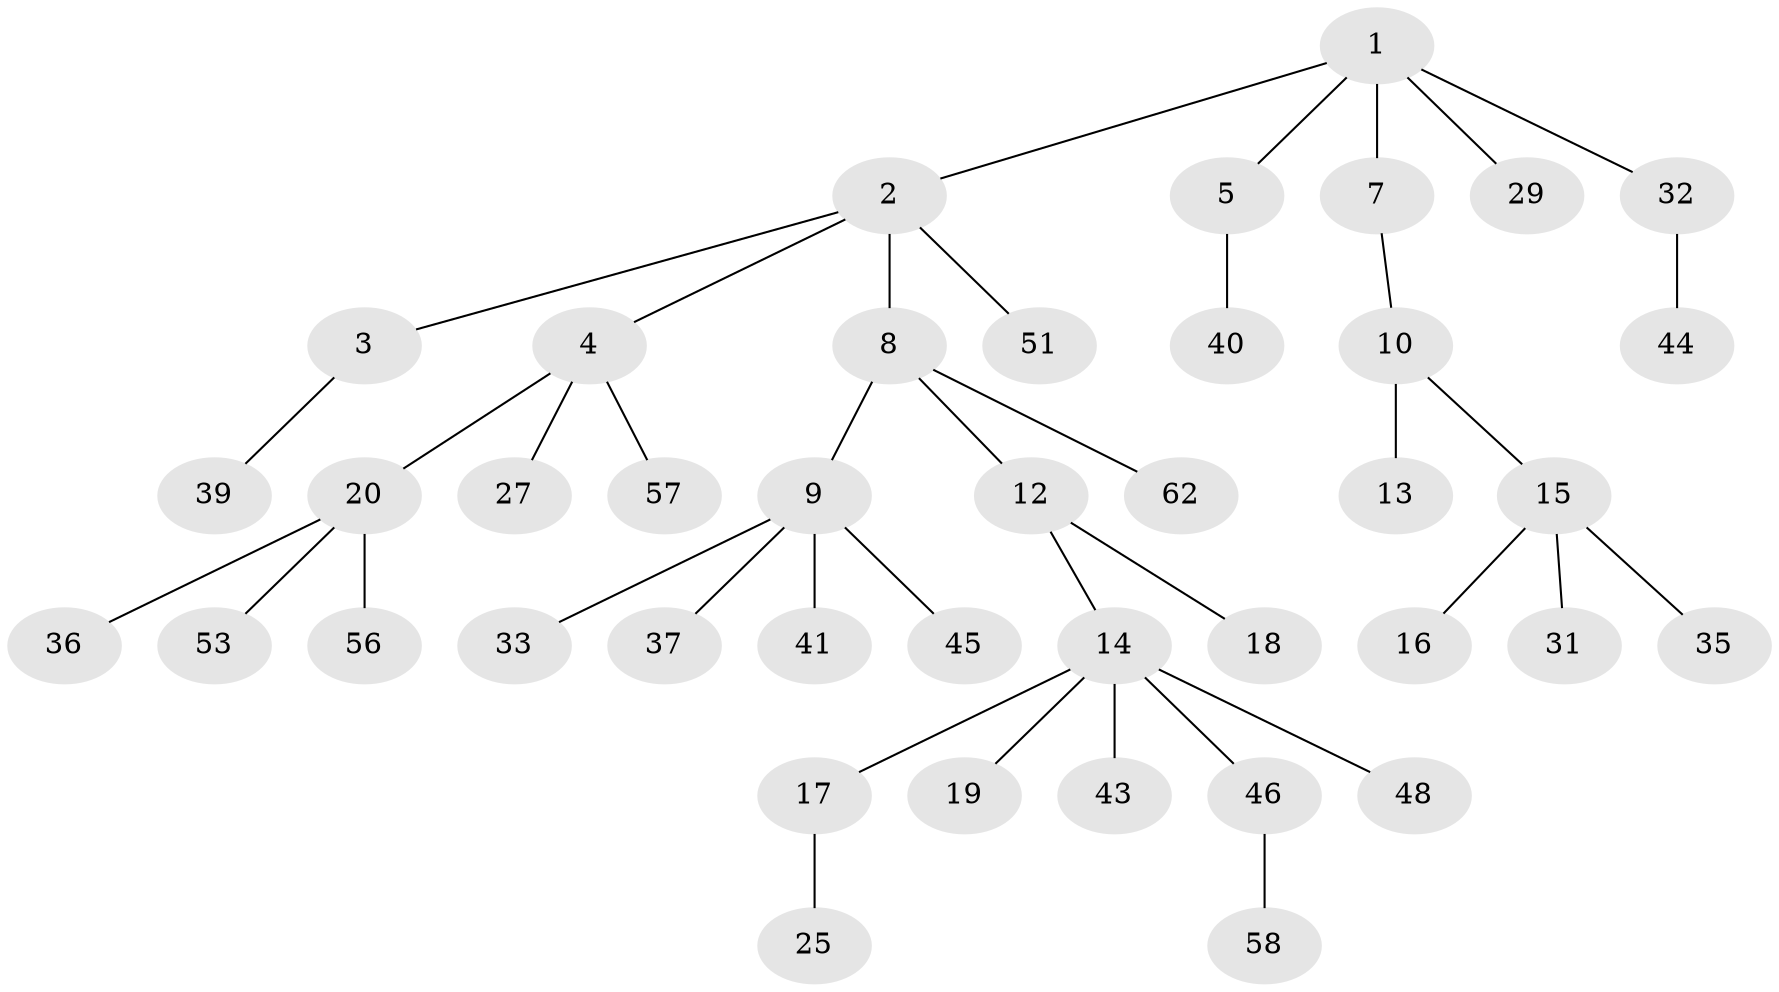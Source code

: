 // original degree distribution, {6: 0.03225806451612903, 3: 0.11290322580645161, 5: 0.04838709677419355, 1: 0.5483870967741935, 2: 0.1935483870967742, 4: 0.06451612903225806}
// Generated by graph-tools (version 1.1) at 2025/42/03/06/25 10:42:02]
// undirected, 41 vertices, 40 edges
graph export_dot {
graph [start="1"]
  node [color=gray90,style=filled];
  1 [super="+30"];
  2 [super="+52"];
  3 [super="+21"];
  4 [super="+60"];
  5 [super="+6"];
  7;
  8 [super="+11"];
  9 [super="+28"];
  10 [super="+23"];
  12 [super="+34"];
  13 [super="+24"];
  14 [super="+26"];
  15 [super="+22"];
  16 [super="+47"];
  17 [super="+49"];
  18 [super="+42"];
  19;
  20 [super="+50"];
  25;
  27;
  29;
  31;
  32;
  33;
  35;
  36;
  37 [super="+38"];
  39 [super="+61"];
  40 [super="+54"];
  41 [super="+59"];
  43;
  44;
  45;
  46 [super="+55"];
  48;
  51;
  53;
  56;
  57;
  58;
  62;
  1 -- 2;
  1 -- 5;
  1 -- 7;
  1 -- 29;
  1 -- 32;
  2 -- 3;
  2 -- 4;
  2 -- 8;
  2 -- 51;
  3 -- 39;
  4 -- 20;
  4 -- 27;
  4 -- 57;
  5 -- 40;
  7 -- 10;
  8 -- 9;
  8 -- 12;
  8 -- 62;
  9 -- 37;
  9 -- 45;
  9 -- 41;
  9 -- 33;
  10 -- 13;
  10 -- 15;
  12 -- 14;
  12 -- 18;
  14 -- 17;
  14 -- 19;
  14 -- 48;
  14 -- 46;
  14 -- 43;
  15 -- 16;
  15 -- 35;
  15 -- 31;
  17 -- 25;
  20 -- 36;
  20 -- 53;
  20 -- 56;
  32 -- 44;
  46 -- 58;
}
